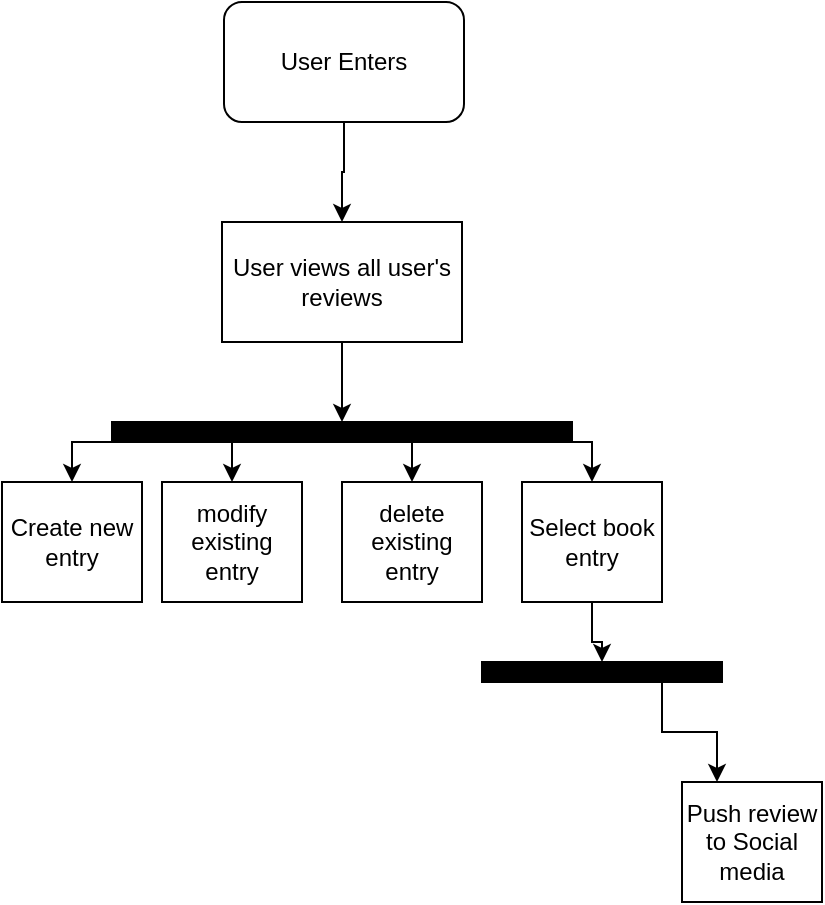 <mxfile version="20.5.1" type="device"><diagram id="VsUsi_KXXaJxlEpxRt6S" name="Page-1"><mxGraphModel dx="1888" dy="617" grid="1" gridSize="10" guides="1" tooltips="1" connect="1" arrows="1" fold="1" page="1" pageScale="1" pageWidth="850" pageHeight="1100" math="0" shadow="0"><root><mxCell id="0"/><mxCell id="1" parent="0"/><mxCell id="fu8gtFkZEylE_aEPs_Ba-3" value="" style="edgeStyle=orthogonalEdgeStyle;rounded=0;orthogonalLoop=1;jettySize=auto;html=1;" edge="1" parent="1" source="fu8gtFkZEylE_aEPs_Ba-1" target="fu8gtFkZEylE_aEPs_Ba-2"><mxGeometry relative="1" as="geometry"/></mxCell><mxCell id="fu8gtFkZEylE_aEPs_Ba-1" value="User Enters" style="rounded=1;whiteSpace=wrap;html=1;" vertex="1" parent="1"><mxGeometry x="91" y="10" width="120" height="60" as="geometry"/></mxCell><mxCell id="fu8gtFkZEylE_aEPs_Ba-6" value="" style="edgeStyle=orthogonalEdgeStyle;rounded=0;orthogonalLoop=1;jettySize=auto;html=1;" edge="1" parent="1" source="fu8gtFkZEylE_aEPs_Ba-2" target="fu8gtFkZEylE_aEPs_Ba-5"><mxGeometry relative="1" as="geometry"/></mxCell><mxCell id="fu8gtFkZEylE_aEPs_Ba-2" value="User views all user's reviews" style="rounded=0;whiteSpace=wrap;html=1;" vertex="1" parent="1"><mxGeometry x="90" y="120" width="120" height="60" as="geometry"/></mxCell><mxCell id="fu8gtFkZEylE_aEPs_Ba-20" style="edgeStyle=orthogonalEdgeStyle;rounded=0;orthogonalLoop=1;jettySize=auto;html=1;exitX=0.75;exitY=1;exitDx=0;exitDy=0;entryX=0.5;entryY=0;entryDx=0;entryDy=0;" edge="1" parent="1" source="fu8gtFkZEylE_aEPs_Ba-5" target="fu8gtFkZEylE_aEPs_Ba-9"><mxGeometry relative="1" as="geometry"/></mxCell><mxCell id="fu8gtFkZEylE_aEPs_Ba-21" style="edgeStyle=orthogonalEdgeStyle;rounded=0;orthogonalLoop=1;jettySize=auto;html=1;exitX=0.25;exitY=1;exitDx=0;exitDy=0;entryX=0.5;entryY=0;entryDx=0;entryDy=0;" edge="1" parent="1" source="fu8gtFkZEylE_aEPs_Ba-5" target="fu8gtFkZEylE_aEPs_Ba-8"><mxGeometry relative="1" as="geometry"/></mxCell><mxCell id="fu8gtFkZEylE_aEPs_Ba-22" style="edgeStyle=orthogonalEdgeStyle;rounded=0;orthogonalLoop=1;jettySize=auto;html=1;exitX=0;exitY=1;exitDx=0;exitDy=0;entryX=0.5;entryY=0;entryDx=0;entryDy=0;" edge="1" parent="1" source="fu8gtFkZEylE_aEPs_Ba-5" target="fu8gtFkZEylE_aEPs_Ba-7"><mxGeometry relative="1" as="geometry"/></mxCell><mxCell id="fu8gtFkZEylE_aEPs_Ba-23" style="edgeStyle=orthogonalEdgeStyle;rounded=0;orthogonalLoop=1;jettySize=auto;html=1;exitX=1;exitY=1;exitDx=0;exitDy=0;entryX=0.5;entryY=0;entryDx=0;entryDy=0;" edge="1" parent="1" source="fu8gtFkZEylE_aEPs_Ba-5" target="fu8gtFkZEylE_aEPs_Ba-14"><mxGeometry relative="1" as="geometry"/></mxCell><mxCell id="fu8gtFkZEylE_aEPs_Ba-5" value="" style="rounded=0;whiteSpace=wrap;html=1;fillColor=#000000;" vertex="1" parent="1"><mxGeometry x="35" y="220" width="230" height="10" as="geometry"/></mxCell><mxCell id="fu8gtFkZEylE_aEPs_Ba-7" value="Create new entry" style="rounded=0;whiteSpace=wrap;html=1;fillColor=#FFFFFF;" vertex="1" parent="1"><mxGeometry x="-20" y="250" width="70" height="60" as="geometry"/></mxCell><mxCell id="fu8gtFkZEylE_aEPs_Ba-8" value="modify existing entry" style="rounded=0;whiteSpace=wrap;html=1;fillColor=#FFFFFF;" vertex="1" parent="1"><mxGeometry x="60" y="250" width="70" height="60" as="geometry"/></mxCell><mxCell id="fu8gtFkZEylE_aEPs_Ba-9" value="delete existing entry" style="rounded=0;whiteSpace=wrap;html=1;fillColor=#FFFFFF;" vertex="1" parent="1"><mxGeometry x="150" y="250" width="70" height="60" as="geometry"/></mxCell><mxCell id="fu8gtFkZEylE_aEPs_Ba-12" value="Push review to Social media" style="rounded=0;whiteSpace=wrap;html=1;fillColor=#FFFFFF;" vertex="1" parent="1"><mxGeometry x="320" y="400" width="70" height="60" as="geometry"/></mxCell><mxCell id="fu8gtFkZEylE_aEPs_Ba-16" value="" style="edgeStyle=orthogonalEdgeStyle;rounded=0;orthogonalLoop=1;jettySize=auto;html=1;" edge="1" parent="1" source="fu8gtFkZEylE_aEPs_Ba-14" target="fu8gtFkZEylE_aEPs_Ba-15"><mxGeometry relative="1" as="geometry"/></mxCell><mxCell id="fu8gtFkZEylE_aEPs_Ba-14" value="Select book entry" style="rounded=0;whiteSpace=wrap;html=1;fillColor=#FFFFFF;" vertex="1" parent="1"><mxGeometry x="240" y="250" width="70" height="60" as="geometry"/></mxCell><mxCell id="fu8gtFkZEylE_aEPs_Ba-19" style="edgeStyle=orthogonalEdgeStyle;rounded=0;orthogonalLoop=1;jettySize=auto;html=1;exitX=0.75;exitY=1;exitDx=0;exitDy=0;entryX=0.25;entryY=0;entryDx=0;entryDy=0;" edge="1" parent="1" source="fu8gtFkZEylE_aEPs_Ba-15" target="fu8gtFkZEylE_aEPs_Ba-12"><mxGeometry relative="1" as="geometry"/></mxCell><mxCell id="fu8gtFkZEylE_aEPs_Ba-15" value="" style="whiteSpace=wrap;html=1;fillColor=#000000;rounded=0;" vertex="1" parent="1"><mxGeometry x="220" y="340" width="120" height="10" as="geometry"/></mxCell></root></mxGraphModel></diagram></mxfile>
